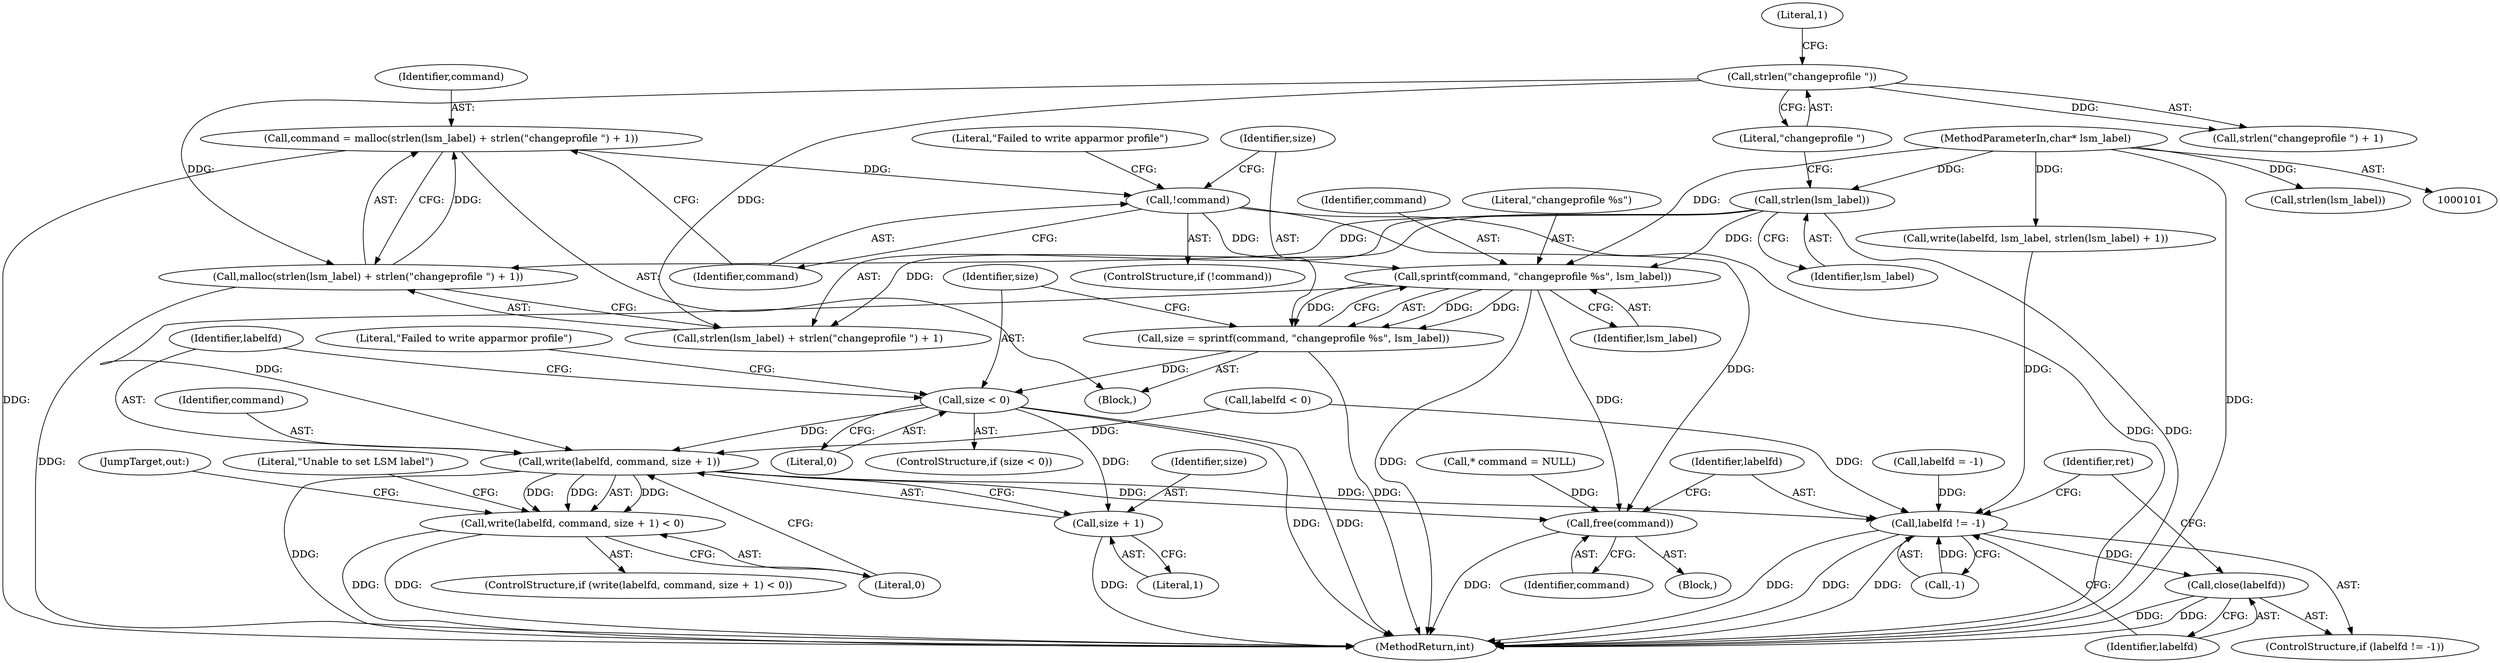 digraph "0_lxc_81f466d05f2a89cb4f122ef7f593ff3f279b165c_0@API" {
"1000183" [label="(Call,command = malloc(strlen(lsm_label) + strlen(\"changeprofile \") + 1))"];
"1000185" [label="(Call,malloc(strlen(lsm_label) + strlen(\"changeprofile \") + 1))"];
"1000187" [label="(Call,strlen(lsm_label))"];
"1000104" [label="(MethodParameterIn,char* lsm_label)"];
"1000190" [label="(Call,strlen(\"changeprofile \"))"];
"1000194" [label="(Call,!command)"];
"1000206" [label="(Call,sprintf(command, \"changeprofile %s\", lsm_label))"];
"1000204" [label="(Call,size = sprintf(command, \"changeprofile %s\", lsm_label))"];
"1000211" [label="(Call,size < 0)"];
"1000224" [label="(Call,write(labelfd, command, size + 1))"];
"1000223" [label="(Call,write(labelfd, command, size + 1) < 0)"];
"1000276" [label="(Call,free(command))"];
"1000279" [label="(Call,labelfd != -1)"];
"1000283" [label="(Call,close(labelfd))"];
"1000227" [label="(Call,size + 1)"];
"1000205" [label="(Identifier,size)"];
"1000287" [label="(MethodReturn,int)"];
"1000189" [label="(Call,strlen(\"changeprofile \") + 1)"];
"1000195" [label="(Identifier,command)"];
"1000228" [label="(Identifier,size)"];
"1000190" [label="(Call,strlen(\"changeprofile \"))"];
"1000227" [label="(Call,size + 1)"];
"1000280" [label="(Identifier,labelfd)"];
"1000185" [label="(Call,malloc(strlen(lsm_label) + strlen(\"changeprofile \") + 1))"];
"1000193" [label="(ControlStructure,if (!command))"];
"1000208" [label="(Literal,\"changeprofile %s\")"];
"1000275" [label="(JumpTarget,out:)"];
"1000117" [label="(Call,* command = NULL)"];
"1000249" [label="(Call,write(labelfd, lsm_label, strlen(lsm_label) + 1))"];
"1000253" [label="(Call,strlen(lsm_label))"];
"1000278" [label="(ControlStructure,if (labelfd != -1))"];
"1000229" [label="(Literal,1)"];
"1000216" [label="(Literal,\"Failed to write apparmor profile\")"];
"1000211" [label="(Call,size < 0)"];
"1000224" [label="(Call,write(labelfd, command, size + 1))"];
"1000226" [label="(Identifier,command)"];
"1000206" [label="(Call,sprintf(command, \"changeprofile %s\", lsm_label))"];
"1000233" [label="(Literal,\"Unable to set LSM label\")"];
"1000225" [label="(Identifier,labelfd)"];
"1000277" [label="(Identifier,command)"];
"1000192" [label="(Literal,1)"];
"1000209" [label="(Identifier,lsm_label)"];
"1000187" [label="(Call,strlen(lsm_label))"];
"1000284" [label="(Identifier,labelfd)"];
"1000181" [label="(Block,)"];
"1000213" [label="(Literal,0)"];
"1000186" [label="(Call,strlen(lsm_label) + strlen(\"changeprofile \") + 1)"];
"1000104" [label="(MethodParameterIn,char* lsm_label)"];
"1000276" [label="(Call,free(command))"];
"1000281" [label="(Call,-1)"];
"1000204" [label="(Call,size = sprintf(command, \"changeprofile %s\", lsm_label))"];
"1000107" [label="(Call,labelfd = -1)"];
"1000164" [label="(Call,labelfd < 0)"];
"1000222" [label="(ControlStructure,if (write(labelfd, command, size + 1) < 0))"];
"1000212" [label="(Identifier,size)"];
"1000207" [label="(Identifier,command)"];
"1000198" [label="(Literal,\"Failed to write apparmor profile\")"];
"1000286" [label="(Identifier,ret)"];
"1000194" [label="(Call,!command)"];
"1000230" [label="(Literal,0)"];
"1000105" [label="(Block,)"];
"1000283" [label="(Call,close(labelfd))"];
"1000184" [label="(Identifier,command)"];
"1000191" [label="(Literal,\"changeprofile \")"];
"1000223" [label="(Call,write(labelfd, command, size + 1) < 0)"];
"1000210" [label="(ControlStructure,if (size < 0))"];
"1000183" [label="(Call,command = malloc(strlen(lsm_label) + strlen(\"changeprofile \") + 1))"];
"1000279" [label="(Call,labelfd != -1)"];
"1000188" [label="(Identifier,lsm_label)"];
"1000183" -> "1000181"  [label="AST: "];
"1000183" -> "1000185"  [label="CFG: "];
"1000184" -> "1000183"  [label="AST: "];
"1000185" -> "1000183"  [label="AST: "];
"1000195" -> "1000183"  [label="CFG: "];
"1000183" -> "1000287"  [label="DDG: "];
"1000185" -> "1000183"  [label="DDG: "];
"1000183" -> "1000194"  [label="DDG: "];
"1000185" -> "1000186"  [label="CFG: "];
"1000186" -> "1000185"  [label="AST: "];
"1000185" -> "1000287"  [label="DDG: "];
"1000187" -> "1000185"  [label="DDG: "];
"1000190" -> "1000185"  [label="DDG: "];
"1000187" -> "1000186"  [label="AST: "];
"1000187" -> "1000188"  [label="CFG: "];
"1000188" -> "1000187"  [label="AST: "];
"1000191" -> "1000187"  [label="CFG: "];
"1000187" -> "1000287"  [label="DDG: "];
"1000187" -> "1000186"  [label="DDG: "];
"1000104" -> "1000187"  [label="DDG: "];
"1000187" -> "1000206"  [label="DDG: "];
"1000104" -> "1000101"  [label="AST: "];
"1000104" -> "1000287"  [label="DDG: "];
"1000104" -> "1000206"  [label="DDG: "];
"1000104" -> "1000249"  [label="DDG: "];
"1000104" -> "1000253"  [label="DDG: "];
"1000190" -> "1000189"  [label="AST: "];
"1000190" -> "1000191"  [label="CFG: "];
"1000191" -> "1000190"  [label="AST: "];
"1000192" -> "1000190"  [label="CFG: "];
"1000190" -> "1000186"  [label="DDG: "];
"1000190" -> "1000189"  [label="DDG: "];
"1000194" -> "1000193"  [label="AST: "];
"1000194" -> "1000195"  [label="CFG: "];
"1000195" -> "1000194"  [label="AST: "];
"1000198" -> "1000194"  [label="CFG: "];
"1000205" -> "1000194"  [label="CFG: "];
"1000194" -> "1000287"  [label="DDG: "];
"1000194" -> "1000206"  [label="DDG: "];
"1000194" -> "1000276"  [label="DDG: "];
"1000206" -> "1000204"  [label="AST: "];
"1000206" -> "1000209"  [label="CFG: "];
"1000207" -> "1000206"  [label="AST: "];
"1000208" -> "1000206"  [label="AST: "];
"1000209" -> "1000206"  [label="AST: "];
"1000204" -> "1000206"  [label="CFG: "];
"1000206" -> "1000287"  [label="DDG: "];
"1000206" -> "1000204"  [label="DDG: "];
"1000206" -> "1000204"  [label="DDG: "];
"1000206" -> "1000204"  [label="DDG: "];
"1000206" -> "1000224"  [label="DDG: "];
"1000206" -> "1000276"  [label="DDG: "];
"1000204" -> "1000181"  [label="AST: "];
"1000205" -> "1000204"  [label="AST: "];
"1000212" -> "1000204"  [label="CFG: "];
"1000204" -> "1000287"  [label="DDG: "];
"1000204" -> "1000211"  [label="DDG: "];
"1000211" -> "1000210"  [label="AST: "];
"1000211" -> "1000213"  [label="CFG: "];
"1000212" -> "1000211"  [label="AST: "];
"1000213" -> "1000211"  [label="AST: "];
"1000216" -> "1000211"  [label="CFG: "];
"1000225" -> "1000211"  [label="CFG: "];
"1000211" -> "1000287"  [label="DDG: "];
"1000211" -> "1000287"  [label="DDG: "];
"1000211" -> "1000224"  [label="DDG: "];
"1000211" -> "1000227"  [label="DDG: "];
"1000224" -> "1000223"  [label="AST: "];
"1000224" -> "1000227"  [label="CFG: "];
"1000225" -> "1000224"  [label="AST: "];
"1000226" -> "1000224"  [label="AST: "];
"1000227" -> "1000224"  [label="AST: "];
"1000230" -> "1000224"  [label="CFG: "];
"1000224" -> "1000287"  [label="DDG: "];
"1000224" -> "1000223"  [label="DDG: "];
"1000224" -> "1000223"  [label="DDG: "];
"1000224" -> "1000223"  [label="DDG: "];
"1000164" -> "1000224"  [label="DDG: "];
"1000224" -> "1000276"  [label="DDG: "];
"1000224" -> "1000279"  [label="DDG: "];
"1000223" -> "1000222"  [label="AST: "];
"1000223" -> "1000230"  [label="CFG: "];
"1000230" -> "1000223"  [label="AST: "];
"1000233" -> "1000223"  [label="CFG: "];
"1000275" -> "1000223"  [label="CFG: "];
"1000223" -> "1000287"  [label="DDG: "];
"1000223" -> "1000287"  [label="DDG: "];
"1000276" -> "1000105"  [label="AST: "];
"1000276" -> "1000277"  [label="CFG: "];
"1000277" -> "1000276"  [label="AST: "];
"1000280" -> "1000276"  [label="CFG: "];
"1000276" -> "1000287"  [label="DDG: "];
"1000117" -> "1000276"  [label="DDG: "];
"1000279" -> "1000278"  [label="AST: "];
"1000279" -> "1000281"  [label="CFG: "];
"1000280" -> "1000279"  [label="AST: "];
"1000281" -> "1000279"  [label="AST: "];
"1000284" -> "1000279"  [label="CFG: "];
"1000286" -> "1000279"  [label="CFG: "];
"1000279" -> "1000287"  [label="DDG: "];
"1000279" -> "1000287"  [label="DDG: "];
"1000279" -> "1000287"  [label="DDG: "];
"1000107" -> "1000279"  [label="DDG: "];
"1000249" -> "1000279"  [label="DDG: "];
"1000164" -> "1000279"  [label="DDG: "];
"1000281" -> "1000279"  [label="DDG: "];
"1000279" -> "1000283"  [label="DDG: "];
"1000283" -> "1000278"  [label="AST: "];
"1000283" -> "1000284"  [label="CFG: "];
"1000284" -> "1000283"  [label="AST: "];
"1000286" -> "1000283"  [label="CFG: "];
"1000283" -> "1000287"  [label="DDG: "];
"1000283" -> "1000287"  [label="DDG: "];
"1000227" -> "1000229"  [label="CFG: "];
"1000228" -> "1000227"  [label="AST: "];
"1000229" -> "1000227"  [label="AST: "];
"1000227" -> "1000287"  [label="DDG: "];
}
